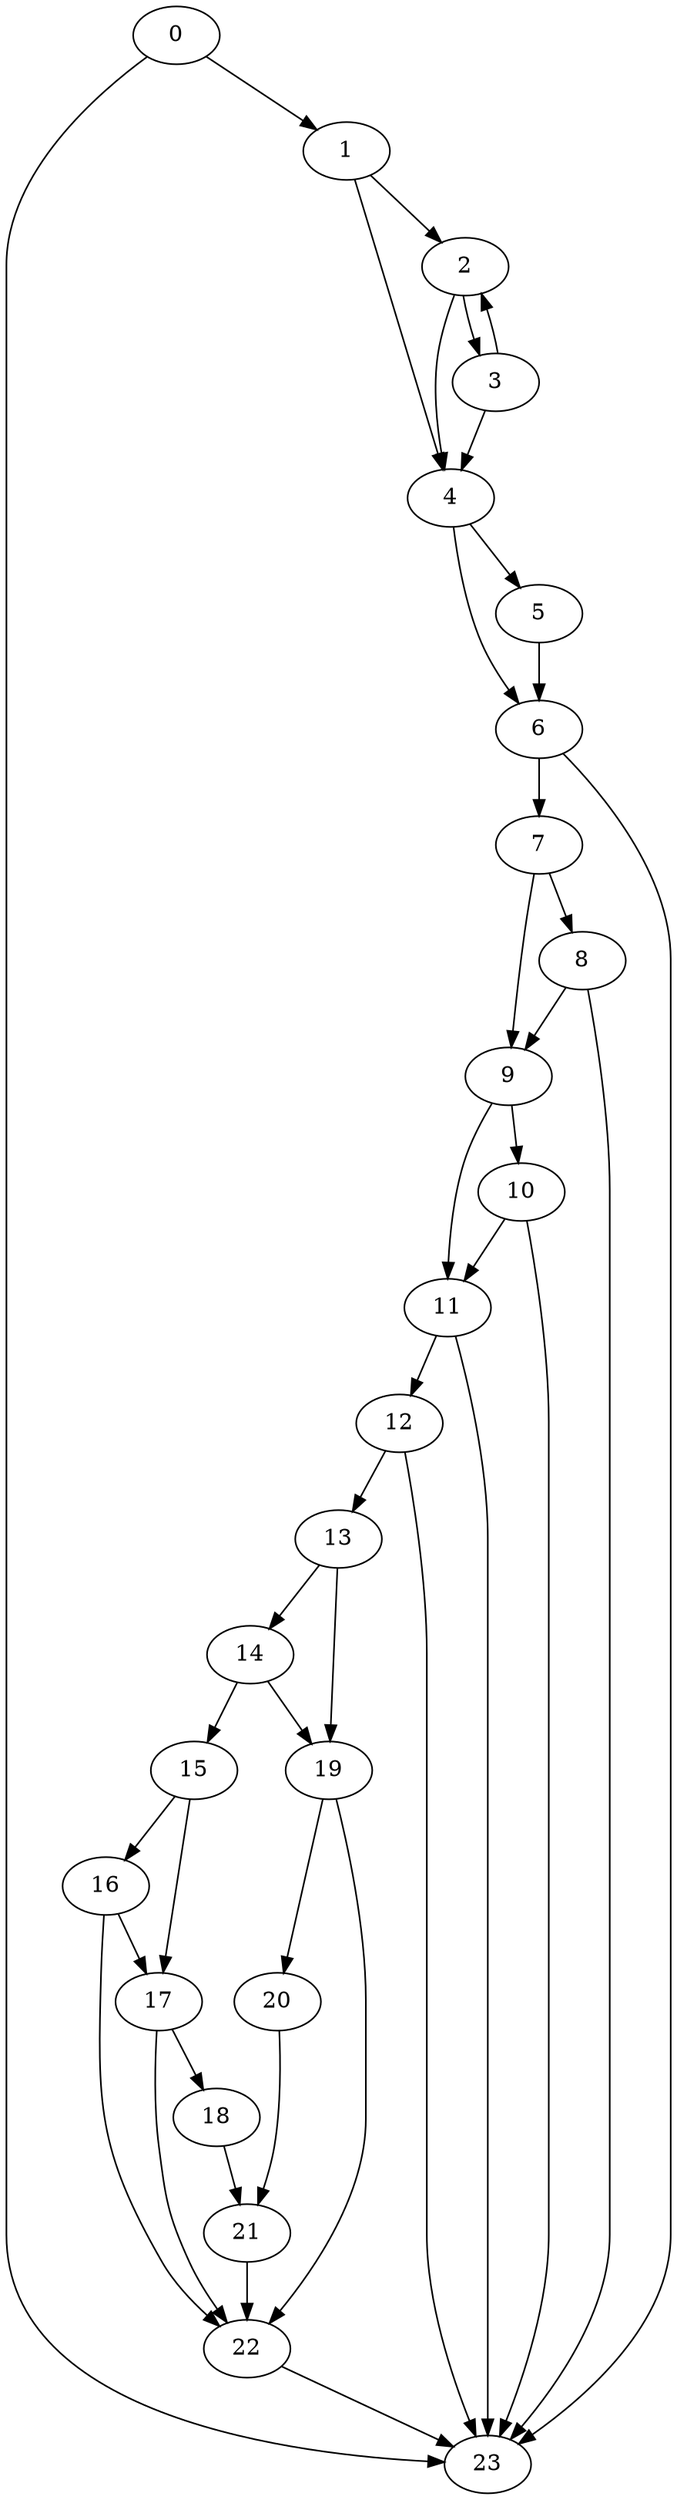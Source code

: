 digraph {
	0
	1
	2
	3
	4
	5
	6
	7
	8
	9
	10
	11
	12
	13
	14
	15
	16
	17
	18
	19
	20
	21
	22
	23
	4 -> 5
	6 -> 7
	9 -> 10
	14 -> 15
	15 -> 16
	0 -> 1
	1 -> 2
	3 -> 2
	2 -> 3
	17 -> 22
	19 -> 22
	21 -> 22
	16 -> 22
	1 -> 4
	2 -> 4
	3 -> 4
	4 -> 6
	5 -> 6
	10 -> 23
	11 -> 23
	12 -> 23
	22 -> 23
	0 -> 23
	6 -> 23
	8 -> 23
	16 -> 17
	15 -> 17
	13 -> 19
	14 -> 19
	18 -> 21
	20 -> 21
	7 -> 9
	8 -> 9
	10 -> 11
	9 -> 11
	13 -> 14
	12 -> 13
	17 -> 18
	19 -> 20
	7 -> 8
	11 -> 12
}
